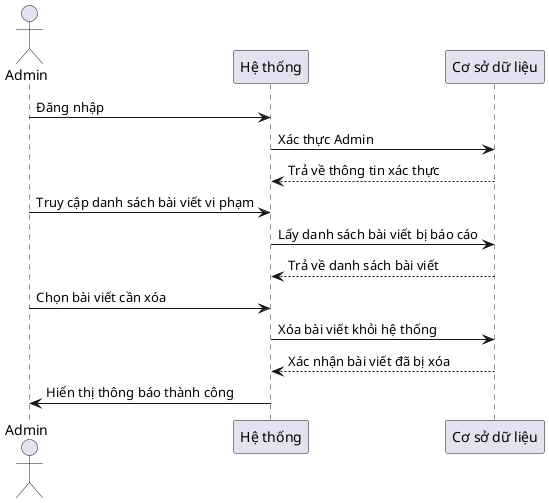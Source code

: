 @startuml
actor Admin
participant "Hệ thống" as System
participant "Cơ sở dữ liệu" as Database

Admin -> System : Đăng nhập
System -> Database : Xác thực Admin
Database --> System : Trả về thông tin xác thực

Admin -> System : Truy cập danh sách bài viết vi phạm
System -> Database : Lấy danh sách bài viết bị báo cáo
Database --> System : Trả về danh sách bài viết

Admin -> System : Chọn bài viết cần xóa
System -> Database : Xóa bài viết khỏi hệ thống
Database --> System : Xác nhận bài viết đã bị xóa

System -> Admin : Hiển thị thông báo thành công
@enduml
